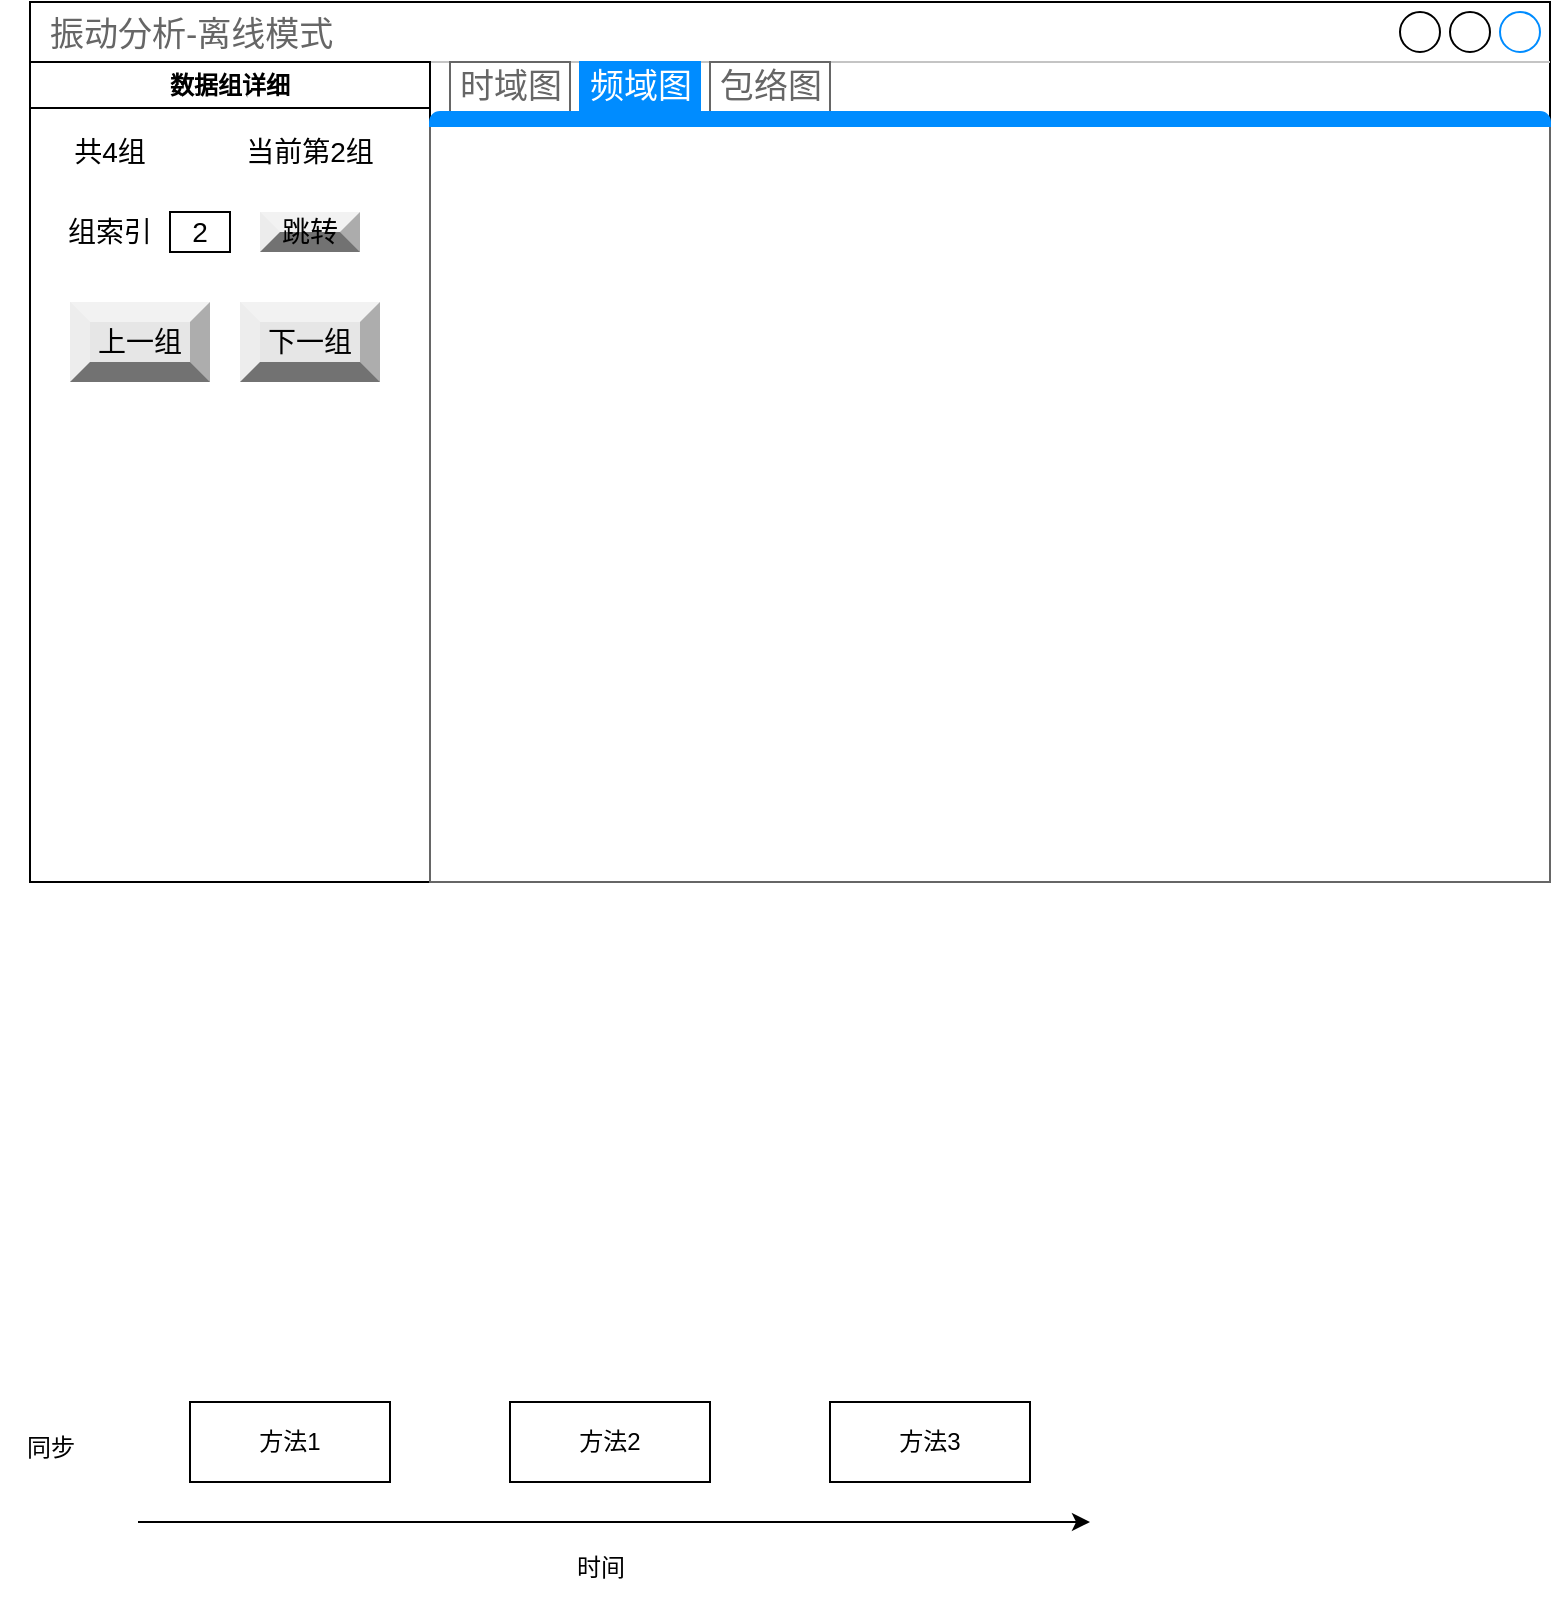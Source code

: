 <mxfile version="22.1.16" type="github">
  <diagram id="uQX-BmTMoWQf7kJKWobK" name="第 1 页">
    <mxGraphModel dx="1386" dy="793" grid="1" gridSize="10" guides="1" tooltips="1" connect="1" arrows="1" fold="1" page="1" pageScale="1" pageWidth="827" pageHeight="1169" math="0" shadow="0">
      <root>
        <mxCell id="0" />
        <mxCell id="1" parent="0" />
        <mxCell id="L8ozR5UkA_o1c3PNm9jG-1" value="振动分析-离线模式" style="strokeWidth=1;shadow=0;dashed=0;align=center;html=1;shape=mxgraph.mockup.containers.window;align=left;verticalAlign=top;spacingLeft=8;strokeColor2=#008cff;strokeColor3=#c4c4c4;fontColor=#666666;mainText=;fontSize=17;labelBackgroundColor=none;" parent="1" vertex="1">
          <mxGeometry x="40" y="80" width="760" height="440" as="geometry" />
        </mxCell>
        <mxCell id="L8ozR5UkA_o1c3PNm9jG-5" value="数据组详细" style="swimlane;whiteSpace=wrap;html=1;startSize=23;" parent="1" vertex="1">
          <mxGeometry x="40" y="110" width="200" height="410" as="geometry" />
        </mxCell>
        <mxCell id="L8ozR5UkA_o1c3PNm9jG-7" value="当前第2组" style="text;html=1;strokeColor=none;fillColor=none;align=center;verticalAlign=middle;whiteSpace=wrap;rounded=0;fontSize=14;" parent="L8ozR5UkA_o1c3PNm9jG-5" vertex="1">
          <mxGeometry x="90" y="30" width="100" height="30" as="geometry" />
        </mxCell>
        <mxCell id="L8ozR5UkA_o1c3PNm9jG-10" value="跳转" style="labelPosition=center;verticalLabelPosition=middle;align=center;html=1;shape=mxgraph.basic.shaded_button;dx=10;fillColor=#E6E6E6;strokeColor=none;whiteSpace=wrap;fontSize=14;" parent="L8ozR5UkA_o1c3PNm9jG-5" vertex="1">
          <mxGeometry x="115" y="75" width="50" height="20" as="geometry" />
        </mxCell>
        <mxCell id="L8ozR5UkA_o1c3PNm9jG-11" value="上一组" style="labelPosition=center;verticalLabelPosition=middle;align=center;html=1;shape=mxgraph.basic.shaded_button;dx=10;fillColor=#E6E6E6;strokeColor=none;whiteSpace=wrap;fontSize=14;" parent="L8ozR5UkA_o1c3PNm9jG-5" vertex="1">
          <mxGeometry x="20" y="120" width="70" height="40" as="geometry" />
        </mxCell>
        <mxCell id="L8ozR5UkA_o1c3PNm9jG-17" value="下一组" style="labelPosition=center;verticalLabelPosition=middle;align=center;html=1;shape=mxgraph.basic.shaded_button;dx=10;fillColor=#E6E6E6;strokeColor=none;whiteSpace=wrap;fontSize=14;" parent="L8ozR5UkA_o1c3PNm9jG-5" vertex="1">
          <mxGeometry x="105" y="120" width="70" height="40" as="geometry" />
        </mxCell>
        <mxCell id="L8ozR5UkA_o1c3PNm9jG-6" value="共4组" style="text;html=1;strokeColor=none;fillColor=none;align=center;verticalAlign=middle;whiteSpace=wrap;rounded=0;fontSize=14;" parent="L8ozR5UkA_o1c3PNm9jG-5" vertex="1">
          <mxGeometry x="10" y="30" width="60" height="30" as="geometry" />
        </mxCell>
        <mxCell id="L8ozR5UkA_o1c3PNm9jG-9" value="2" style="rounded=0;whiteSpace=wrap;html=1;fontSize=14;" parent="L8ozR5UkA_o1c3PNm9jG-5" vertex="1">
          <mxGeometry x="70" y="75" width="30" height="20" as="geometry" />
        </mxCell>
        <mxCell id="L8ozR5UkA_o1c3PNm9jG-8" value="组索引" style="text;html=1;strokeColor=none;fillColor=none;align=center;verticalAlign=middle;whiteSpace=wrap;rounded=0;fontSize=14;" parent="1" vertex="1">
          <mxGeometry x="50" y="180" width="60" height="30" as="geometry" />
        </mxCell>
        <mxCell id="L8ozR5UkA_o1c3PNm9jG-18" value="" style="strokeWidth=1;shadow=0;dashed=0;align=center;html=1;shape=mxgraph.mockup.containers.marginRect2;rectMarginTop=32;strokeColor=#666666;gradientColor=none;fontSize=14;" parent="1" vertex="1">
          <mxGeometry x="240" y="110" width="560" height="410" as="geometry" />
        </mxCell>
        <mxCell id="L8ozR5UkA_o1c3PNm9jG-19" value="时域图" style="strokeColor=inherit;fillColor=inherit;gradientColor=inherit;strokeWidth=1;shadow=0;dashed=0;align=center;html=1;shape=mxgraph.mockup.containers.rrect;rSize=0;fontSize=17;fontColor=#666666;gradientColor=none;" parent="L8ozR5UkA_o1c3PNm9jG-18" vertex="1">
          <mxGeometry width="60" height="25" relative="1" as="geometry">
            <mxPoint x="10" as="offset" />
          </mxGeometry>
        </mxCell>
        <mxCell id="L8ozR5UkA_o1c3PNm9jG-20" value="频域图" style="strokeWidth=1;shadow=0;dashed=0;align=center;html=1;shape=mxgraph.mockup.containers.rrect;rSize=0;fontSize=17;fontColor=#ffffff;strokeColor=#008cff;fillColor=#008cff;" parent="L8ozR5UkA_o1c3PNm9jG-18" vertex="1">
          <mxGeometry width="60" height="25" relative="1" as="geometry">
            <mxPoint x="75" as="offset" />
          </mxGeometry>
        </mxCell>
        <mxCell id="L8ozR5UkA_o1c3PNm9jG-21" value="包络图" style="strokeColor=inherit;fillColor=inherit;gradientColor=inherit;strokeWidth=1;shadow=0;dashed=0;align=center;html=1;shape=mxgraph.mockup.containers.rrect;rSize=0;fontSize=17;fontColor=#666666;gradientColor=none;" parent="L8ozR5UkA_o1c3PNm9jG-18" vertex="1">
          <mxGeometry width="60" height="25" relative="1" as="geometry">
            <mxPoint x="140" as="offset" />
          </mxGeometry>
        </mxCell>
        <mxCell id="L8ozR5UkA_o1c3PNm9jG-22" value="" style="strokeWidth=1;shadow=0;dashed=0;align=center;html=1;shape=mxgraph.mockup.containers.topButton;rSize=5;strokeColor=#008cff;fillColor=#008cff;gradientColor=none;resizeWidth=1;movable=0;deletable=1;fontSize=14;" parent="L8ozR5UkA_o1c3PNm9jG-18" vertex="1">
          <mxGeometry width="560" height="7" relative="1" as="geometry">
            <mxPoint y="25" as="offset" />
          </mxGeometry>
        </mxCell>
        <mxCell id="huFazBZiiIff5LcWya3l-1" value="" style="endArrow=classic;html=1;rounded=0;" edge="1" parent="1">
          <mxGeometry width="50" height="50" relative="1" as="geometry">
            <mxPoint x="94" y="840" as="sourcePoint" />
            <mxPoint x="570" y="840" as="targetPoint" />
          </mxGeometry>
        </mxCell>
        <mxCell id="huFazBZiiIff5LcWya3l-3" value="时间" style="text;html=1;align=center;verticalAlign=middle;resizable=0;points=[];autosize=1;strokeColor=none;fillColor=none;" vertex="1" parent="1">
          <mxGeometry x="300" y="848" width="50" height="30" as="geometry" />
        </mxCell>
        <mxCell id="huFazBZiiIff5LcWya3l-4" value="方法1" style="rounded=0;whiteSpace=wrap;html=1;" vertex="1" parent="1">
          <mxGeometry x="120" y="780" width="100" height="40" as="geometry" />
        </mxCell>
        <mxCell id="huFazBZiiIff5LcWya3l-5" value="方法2" style="rounded=0;whiteSpace=wrap;html=1;" vertex="1" parent="1">
          <mxGeometry x="280" y="780" width="100" height="40" as="geometry" />
        </mxCell>
        <mxCell id="huFazBZiiIff5LcWya3l-6" value="方法3" style="rounded=0;whiteSpace=wrap;html=1;" vertex="1" parent="1">
          <mxGeometry x="440" y="780" width="100" height="40" as="geometry" />
        </mxCell>
        <mxCell id="huFazBZiiIff5LcWya3l-9" value="同步" style="text;html=1;align=center;verticalAlign=middle;resizable=0;points=[];autosize=1;strokeColor=none;fillColor=none;" vertex="1" parent="1">
          <mxGeometry x="25" y="788" width="50" height="30" as="geometry" />
        </mxCell>
      </root>
    </mxGraphModel>
  </diagram>
</mxfile>
